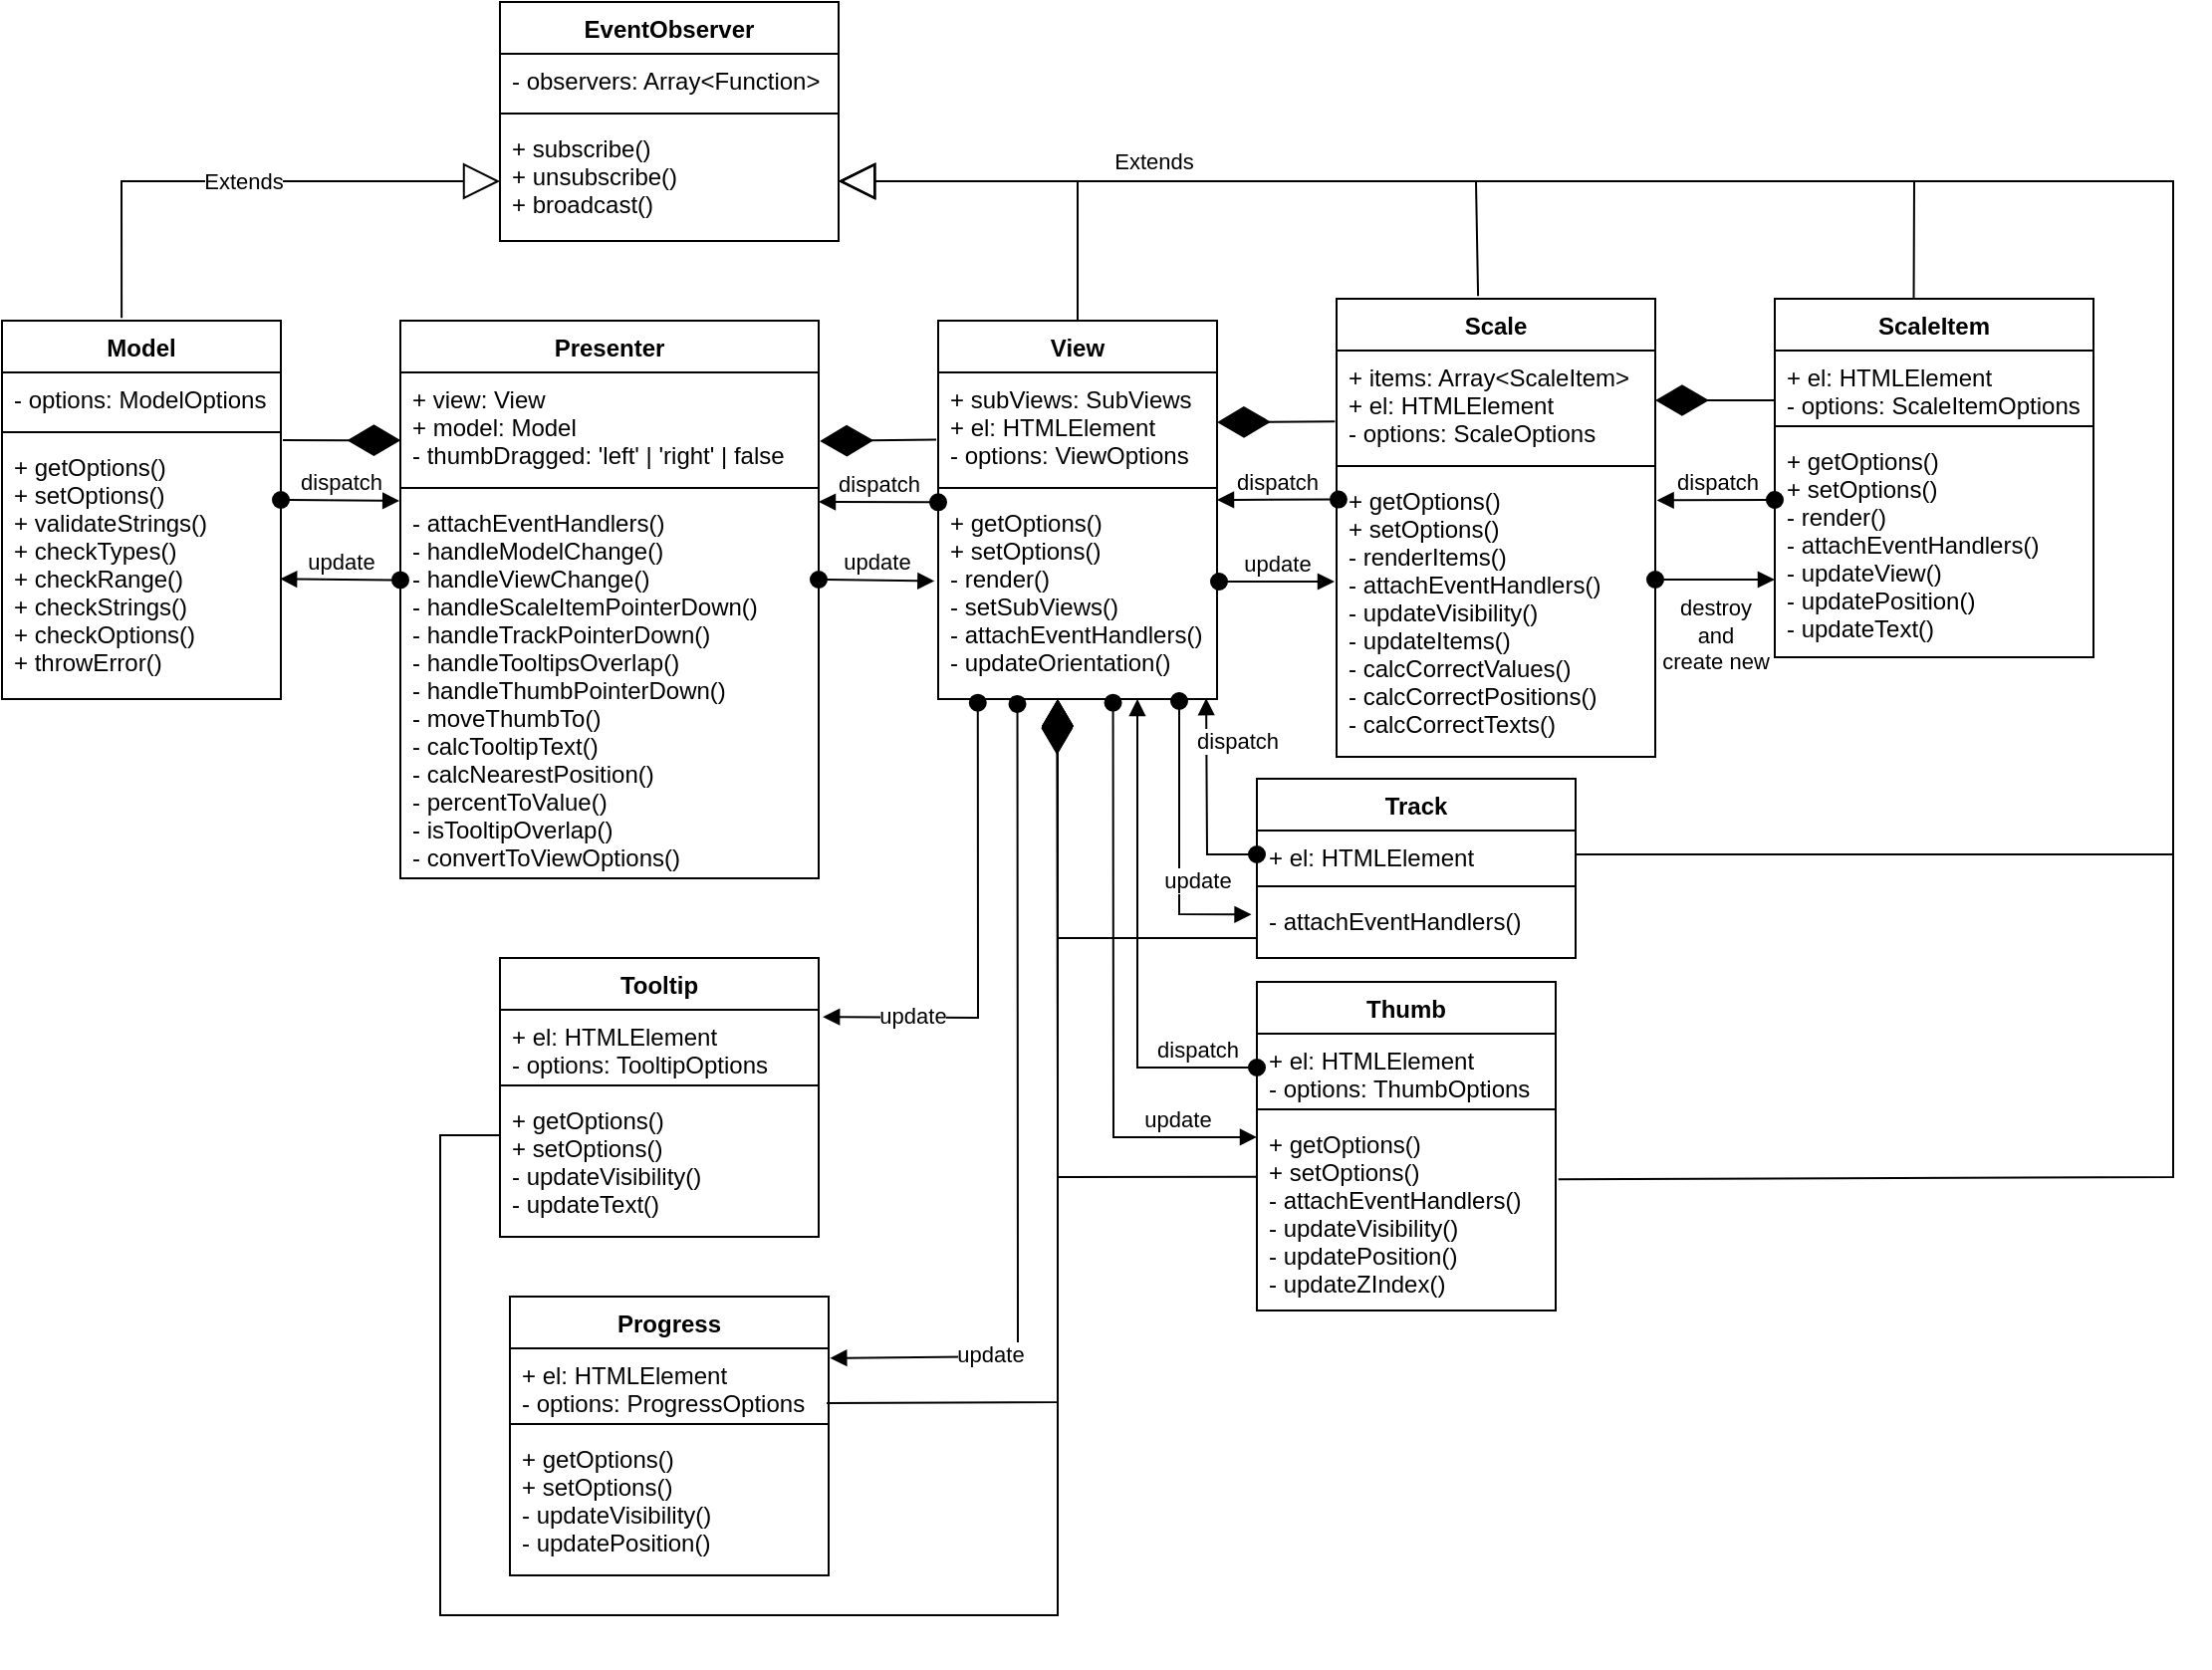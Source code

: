 <mxfile version="16.2.1" type="device"><diagram id="YJ1kt1i6bPdC83mcCr49" name="Page-1"><mxGraphModel dx="1221" dy="644" grid="1" gridSize="10" guides="1" tooltips="1" connect="1" arrows="1" fold="1" page="1" pageScale="1" pageWidth="827" pageHeight="1169" background="#FFFFFF" math="0" shadow="0"><root><mxCell id="0"/><mxCell id="1" parent="0"/><mxCell id="1nRKRzcBshGIphYvSyCB-1" value="EventObserver" style="swimlane;fontStyle=1;align=center;verticalAlign=top;childLayout=stackLayout;horizontal=1;startSize=26;horizontalStack=0;resizeParent=1;resizeParentMax=0;resizeLast=0;collapsible=1;marginBottom=0;" parent="1" vertex="1"><mxGeometry x="310" y="10" width="170" height="120" as="geometry"><mxRectangle x="280" y="40" width="100" height="26" as="alternateBounds"/></mxGeometry></mxCell><mxCell id="1nRKRzcBshGIphYvSyCB-2" value="- observers: Array&lt;Function&gt;" style="text;strokeColor=none;fillColor=none;align=left;verticalAlign=top;spacingLeft=4;spacingRight=4;overflow=hidden;rotatable=0;points=[[0,0.5],[1,0.5]];portConstraint=eastwest;" parent="1nRKRzcBshGIphYvSyCB-1" vertex="1"><mxGeometry y="26" width="170" height="26" as="geometry"/></mxCell><mxCell id="1nRKRzcBshGIphYvSyCB-3" value="" style="line;strokeWidth=1;fillColor=none;align=left;verticalAlign=middle;spacingTop=-1;spacingLeft=3;spacingRight=3;rotatable=0;labelPosition=right;points=[];portConstraint=eastwest;" parent="1nRKRzcBshGIphYvSyCB-1" vertex="1"><mxGeometry y="52" width="170" height="8" as="geometry"/></mxCell><mxCell id="1nRKRzcBshGIphYvSyCB-4" value="+ subscribe()&#10;+ unsubscribe()&#10;+ broadcast()" style="text;strokeColor=none;fillColor=none;align=left;verticalAlign=top;spacingLeft=4;spacingRight=4;overflow=hidden;rotatable=0;points=[[0,0.5],[1,0.5]];portConstraint=eastwest;" parent="1nRKRzcBshGIphYvSyCB-1" vertex="1"><mxGeometry y="60" width="170" height="60" as="geometry"/></mxCell><mxCell id="1nRKRzcBshGIphYvSyCB-5" value="Model" style="swimlane;fontStyle=1;align=center;verticalAlign=top;childLayout=stackLayout;horizontal=1;startSize=26;horizontalStack=0;resizeParent=1;resizeParentMax=0;resizeLast=0;collapsible=1;marginBottom=0;" parent="1" vertex="1"><mxGeometry x="60" y="170" width="140" height="190" as="geometry"/></mxCell><mxCell id="1nRKRzcBshGIphYvSyCB-6" value="- options: ModelOptions" style="text;strokeColor=none;fillColor=none;align=left;verticalAlign=top;spacingLeft=4;spacingRight=4;overflow=hidden;rotatable=0;points=[[0,0.5],[1,0.5]];portConstraint=eastwest;" parent="1nRKRzcBshGIphYvSyCB-5" vertex="1"><mxGeometry y="26" width="140" height="26" as="geometry"/></mxCell><mxCell id="1nRKRzcBshGIphYvSyCB-7" value="" style="line;strokeWidth=1;fillColor=none;align=left;verticalAlign=middle;spacingTop=-1;spacingLeft=3;spacingRight=3;rotatable=0;labelPosition=right;points=[];portConstraint=eastwest;" parent="1nRKRzcBshGIphYvSyCB-5" vertex="1"><mxGeometry y="52" width="140" height="8" as="geometry"/></mxCell><mxCell id="1nRKRzcBshGIphYvSyCB-8" value="+ getOptions()&#10;+ setOptions()&#10;+ validateStrings()&#10;+ checkTypes()&#10;+ checkRange()&#10;+ checkStrings()&#10;+ checkOptions()&#10;+ throwError()" style="text;strokeColor=none;fillColor=none;align=left;verticalAlign=top;spacingLeft=4;spacingRight=4;overflow=hidden;rotatable=0;points=[[0,0.5],[1,0.5]];portConstraint=eastwest;" parent="1nRKRzcBshGIphYvSyCB-5" vertex="1"><mxGeometry y="60" width="140" height="130" as="geometry"/></mxCell><mxCell id="1nRKRzcBshGIphYvSyCB-13" value="View" style="swimlane;fontStyle=1;align=center;verticalAlign=top;childLayout=stackLayout;horizontal=1;startSize=26;horizontalStack=0;resizeParent=1;resizeParentMax=0;resizeLast=0;collapsible=1;marginBottom=0;" parent="1" vertex="1"><mxGeometry x="530" y="170" width="140" height="190" as="geometry"><mxRectangle x="520" y="170" width="60" height="26" as="alternateBounds"/></mxGeometry></mxCell><mxCell id="1nRKRzcBshGIphYvSyCB-14" value="+ subViews: SubViews&#10;+ el: HTMLElement&#10;- options: ViewOptions" style="text;strokeColor=none;fillColor=none;align=left;verticalAlign=top;spacingLeft=4;spacingRight=4;overflow=hidden;rotatable=0;points=[[0,0.5],[1,0.5]];portConstraint=eastwest;" parent="1nRKRzcBshGIphYvSyCB-13" vertex="1"><mxGeometry y="26" width="140" height="54" as="geometry"/></mxCell><mxCell id="1nRKRzcBshGIphYvSyCB-15" value="" style="line;strokeWidth=1;fillColor=none;align=left;verticalAlign=middle;spacingTop=-1;spacingLeft=3;spacingRight=3;rotatable=0;labelPosition=right;points=[];portConstraint=eastwest;" parent="1nRKRzcBshGIphYvSyCB-13" vertex="1"><mxGeometry y="80" width="140" height="8" as="geometry"/></mxCell><mxCell id="1nRKRzcBshGIphYvSyCB-16" value="+ getOptions()&#10;+ setOptions()&#10;- render()&#10;- setSubViews()&#10;- attachEventHandlers()&#10;- updateOrientation()" style="text;strokeColor=none;fillColor=none;align=left;verticalAlign=top;spacingLeft=4;spacingRight=4;overflow=hidden;rotatable=0;points=[[0,0.5],[1,0.5]];portConstraint=eastwest;" parent="1nRKRzcBshGIphYvSyCB-13" vertex="1"><mxGeometry y="88" width="140" height="102" as="geometry"/></mxCell><mxCell id="1nRKRzcBshGIphYvSyCB-17" value="Presenter" style="swimlane;fontStyle=1;align=center;verticalAlign=top;childLayout=stackLayout;horizontal=1;startSize=26;horizontalStack=0;resizeParent=1;resizeParentMax=0;resizeLast=0;collapsible=1;marginBottom=0;" parent="1" vertex="1"><mxGeometry x="260" y="170" width="210" height="280" as="geometry"/></mxCell><mxCell id="1nRKRzcBshGIphYvSyCB-18" value="+ view: View&#10;+ model: Model&#10;- thumbDragged: 'left' | 'right' | false " style="text;strokeColor=none;fillColor=none;align=left;verticalAlign=top;spacingLeft=4;spacingRight=4;overflow=hidden;rotatable=0;points=[[0,0.5],[1,0.5]];portConstraint=eastwest;" parent="1nRKRzcBshGIphYvSyCB-17" vertex="1"><mxGeometry y="26" width="210" height="54" as="geometry"/></mxCell><mxCell id="1nRKRzcBshGIphYvSyCB-19" value="" style="line;strokeWidth=1;fillColor=none;align=left;verticalAlign=middle;spacingTop=-1;spacingLeft=3;spacingRight=3;rotatable=0;labelPosition=right;points=[];portConstraint=eastwest;" parent="1nRKRzcBshGIphYvSyCB-17" vertex="1"><mxGeometry y="80" width="210" height="8" as="geometry"/></mxCell><mxCell id="1nRKRzcBshGIphYvSyCB-20" value="- attachEventHandlers()&#10;- handleModelChange()&#10;- handleViewChange()&#10;- handleScaleItemPointerDown()&#10;- handleTrackPointerDown()&#10;- handleTooltipsOverlap()&#10;- handleThumbPointerDown()&#10;- moveThumbTo()&#10;- calcTooltipText()&#10;- calcNearestPosition()&#10;- percentToValue()&#10;- isTooltipOverlap()&#10;- convertToViewOptions()" style="text;strokeColor=none;fillColor=none;align=left;verticalAlign=top;spacingLeft=4;spacingRight=4;overflow=hidden;rotatable=0;points=[[0,0.5],[1,0.5]];portConstraint=eastwest;" parent="1nRKRzcBshGIphYvSyCB-17" vertex="1"><mxGeometry y="88" width="210" height="192" as="geometry"/></mxCell><mxCell id="1nRKRzcBshGIphYvSyCB-21" value="Progress" style="swimlane;fontStyle=1;align=center;verticalAlign=top;childLayout=stackLayout;horizontal=1;startSize=26;horizontalStack=0;resizeParent=1;resizeParentMax=0;resizeLast=0;collapsible=1;marginBottom=0;" parent="1" vertex="1"><mxGeometry x="315" y="660" width="160" height="140" as="geometry"/></mxCell><mxCell id="1nRKRzcBshGIphYvSyCB-22" value="+ el: HTMLElement&#10;- options: ProgressOptions" style="text;strokeColor=none;fillColor=none;align=left;verticalAlign=top;spacingLeft=4;spacingRight=4;overflow=hidden;rotatable=0;points=[[0,0.5],[1,0.5]];portConstraint=eastwest;" parent="1nRKRzcBshGIphYvSyCB-21" vertex="1"><mxGeometry y="26" width="160" height="34" as="geometry"/></mxCell><mxCell id="1nRKRzcBshGIphYvSyCB-23" value="" style="line;strokeWidth=1;fillColor=none;align=left;verticalAlign=middle;spacingTop=-1;spacingLeft=3;spacingRight=3;rotatable=0;labelPosition=right;points=[];portConstraint=eastwest;" parent="1nRKRzcBshGIphYvSyCB-21" vertex="1"><mxGeometry y="60" width="160" height="8" as="geometry"/></mxCell><mxCell id="1nRKRzcBshGIphYvSyCB-24" value="+ getOptions()&#10;+ setOptions()&#10;- updateVisibility()&#10;- updatePosition()" style="text;strokeColor=none;fillColor=none;align=left;verticalAlign=top;spacingLeft=4;spacingRight=4;overflow=hidden;rotatable=0;points=[[0,0.5],[1,0.5]];portConstraint=eastwest;" parent="1nRKRzcBshGIphYvSyCB-21" vertex="1"><mxGeometry y="68" width="160" height="72" as="geometry"/></mxCell><mxCell id="1nRKRzcBshGIphYvSyCB-25" value="Scale" style="swimlane;fontStyle=1;align=center;verticalAlign=top;childLayout=stackLayout;horizontal=1;startSize=26;horizontalStack=0;resizeParent=1;resizeParentMax=0;resizeLast=0;collapsible=1;marginBottom=0;" parent="1" vertex="1"><mxGeometry x="730" y="159" width="160" height="230" as="geometry"/></mxCell><mxCell id="1nRKRzcBshGIphYvSyCB-26" value="+ items: Array&lt;ScaleItem&gt;&#10;+ el: HTMLElement&#10;- options: ScaleOptions" style="text;strokeColor=none;fillColor=none;align=left;verticalAlign=top;spacingLeft=4;spacingRight=4;overflow=hidden;rotatable=0;points=[[0,0.5],[1,0.5]];portConstraint=eastwest;" parent="1nRKRzcBshGIphYvSyCB-25" vertex="1"><mxGeometry y="26" width="160" height="54" as="geometry"/></mxCell><mxCell id="1nRKRzcBshGIphYvSyCB-27" value="" style="line;strokeWidth=1;fillColor=none;align=left;verticalAlign=middle;spacingTop=-1;spacingLeft=3;spacingRight=3;rotatable=0;labelPosition=right;points=[];portConstraint=eastwest;" parent="1nRKRzcBshGIphYvSyCB-25" vertex="1"><mxGeometry y="80" width="160" height="8" as="geometry"/></mxCell><mxCell id="1nRKRzcBshGIphYvSyCB-28" value="+ getOptions()&#10;+ setOptions()&#10;- renderItems()&#10;- attachEventHandlers()&#10;- updateVisibility()&#10;- updateItems()&#10;- calcCorrectValues()&#10;- calcCorrectPositions()&#10;- calcCorrectTexts()" style="text;strokeColor=none;fillColor=none;align=left;verticalAlign=top;spacingLeft=4;spacingRight=4;overflow=hidden;rotatable=0;points=[[0,0.5],[1,0.5]];portConstraint=eastwest;" parent="1nRKRzcBshGIphYvSyCB-25" vertex="1"><mxGeometry y="88" width="160" height="142" as="geometry"/></mxCell><mxCell id="1nRKRzcBshGIphYvSyCB-30" value="ScaleItem" style="swimlane;fontStyle=1;align=center;verticalAlign=top;childLayout=stackLayout;horizontal=1;startSize=26;horizontalStack=0;resizeParent=1;resizeParentMax=0;resizeLast=0;collapsible=1;marginBottom=0;" parent="1" vertex="1"><mxGeometry x="950" y="159" width="160" height="180" as="geometry"/></mxCell><mxCell id="1nRKRzcBshGIphYvSyCB-31" value="+ el: HTMLElement&#10;- options: ScaleItemOptions" style="text;strokeColor=none;fillColor=none;align=left;verticalAlign=top;spacingLeft=4;spacingRight=4;overflow=hidden;rotatable=0;points=[[0,0.5],[1,0.5]];portConstraint=eastwest;" parent="1nRKRzcBshGIphYvSyCB-30" vertex="1"><mxGeometry y="26" width="160" height="34" as="geometry"/></mxCell><mxCell id="1nRKRzcBshGIphYvSyCB-32" value="" style="line;strokeWidth=1;fillColor=none;align=left;verticalAlign=middle;spacingTop=-1;spacingLeft=3;spacingRight=3;rotatable=0;labelPosition=right;points=[];portConstraint=eastwest;" parent="1nRKRzcBshGIphYvSyCB-30" vertex="1"><mxGeometry y="60" width="160" height="8" as="geometry"/></mxCell><mxCell id="1nRKRzcBshGIphYvSyCB-33" value="+ getOptions()&#10;+ setOptions()&#10;- render()&#10;- attachEventHandlers()&#10;- updateView()&#10;- updatePosition()&#10;- updateText()" style="text;strokeColor=none;fillColor=none;align=left;verticalAlign=top;spacingLeft=4;spacingRight=4;overflow=hidden;rotatable=0;points=[[0,0.5],[1,0.5]];portConstraint=eastwest;" parent="1nRKRzcBshGIphYvSyCB-30" vertex="1"><mxGeometry y="68" width="160" height="112" as="geometry"/></mxCell><mxCell id="1nRKRzcBshGIphYvSyCB-34" value="Thumb" style="swimlane;fontStyle=1;align=center;verticalAlign=top;childLayout=stackLayout;horizontal=1;startSize=26;horizontalStack=0;resizeParent=1;resizeParentMax=0;resizeLast=0;collapsible=1;marginBottom=0;" parent="1" vertex="1"><mxGeometry x="690" y="502" width="150" height="165" as="geometry"/></mxCell><mxCell id="1nRKRzcBshGIphYvSyCB-35" value="+ el: HTMLElement&#10;- options: ThumbOptions" style="text;strokeColor=none;fillColor=none;align=left;verticalAlign=top;spacingLeft=4;spacingRight=4;overflow=hidden;rotatable=0;points=[[0,0.5],[1,0.5]];portConstraint=eastwest;" parent="1nRKRzcBshGIphYvSyCB-34" vertex="1"><mxGeometry y="26" width="150" height="34" as="geometry"/></mxCell><mxCell id="1nRKRzcBshGIphYvSyCB-36" value="" style="line;strokeWidth=1;fillColor=none;align=left;verticalAlign=middle;spacingTop=-1;spacingLeft=3;spacingRight=3;rotatable=0;labelPosition=right;points=[];portConstraint=eastwest;" parent="1nRKRzcBshGIphYvSyCB-34" vertex="1"><mxGeometry y="60" width="150" height="8" as="geometry"/></mxCell><mxCell id="1nRKRzcBshGIphYvSyCB-37" value="+ getOptions()&#10;+ setOptions()&#10;- attachEventHandlers()&#10;- updateVisibility()&#10;- updatePosition()&#10;- updateZIndex()" style="text;strokeColor=none;fillColor=none;align=left;verticalAlign=top;spacingLeft=4;spacingRight=4;overflow=hidden;rotatable=0;points=[[0,0.5],[1,0.5]];portConstraint=eastwest;" parent="1nRKRzcBshGIphYvSyCB-34" vertex="1"><mxGeometry y="68" width="150" height="97" as="geometry"/></mxCell><mxCell id="1nRKRzcBshGIphYvSyCB-38" value="Tooltip" style="swimlane;fontStyle=1;align=center;verticalAlign=top;childLayout=stackLayout;horizontal=1;startSize=26;horizontalStack=0;resizeParent=1;resizeParentMax=0;resizeLast=0;collapsible=1;marginBottom=0;" parent="1" vertex="1"><mxGeometry x="310" y="490" width="160" height="140" as="geometry"><mxRectangle x="310" y="490" width="70" height="26" as="alternateBounds"/></mxGeometry></mxCell><mxCell id="1nRKRzcBshGIphYvSyCB-39" value="+ el: HTMLElement&#10;- options: TooltipOptions" style="text;strokeColor=none;fillColor=none;align=left;verticalAlign=top;spacingLeft=4;spacingRight=4;overflow=hidden;rotatable=0;points=[[0,0.5],[1,0.5]];portConstraint=eastwest;" parent="1nRKRzcBshGIphYvSyCB-38" vertex="1"><mxGeometry y="26" width="160" height="34" as="geometry"/></mxCell><mxCell id="1nRKRzcBshGIphYvSyCB-40" value="" style="line;strokeWidth=1;fillColor=none;align=left;verticalAlign=middle;spacingTop=-1;spacingLeft=3;spacingRight=3;rotatable=0;labelPosition=right;points=[];portConstraint=eastwest;" parent="1nRKRzcBshGIphYvSyCB-38" vertex="1"><mxGeometry y="60" width="160" height="8" as="geometry"/></mxCell><mxCell id="1nRKRzcBshGIphYvSyCB-41" value="+ getOptions()&#10;+ setOptions()&#10;- updateVisibility()&#10;- updateText()" style="text;strokeColor=none;fillColor=none;align=left;verticalAlign=top;spacingLeft=4;spacingRight=4;overflow=hidden;rotatable=0;points=[[0,0.5],[1,0.5]];portConstraint=eastwest;" parent="1nRKRzcBshGIphYvSyCB-38" vertex="1"><mxGeometry y="68" width="160" height="72" as="geometry"/></mxCell><mxCell id="1nRKRzcBshGIphYvSyCB-42" value="Track" style="swimlane;fontStyle=1;align=center;verticalAlign=top;childLayout=stackLayout;horizontal=1;startSize=26;horizontalStack=0;resizeParent=1;resizeParentMax=0;resizeLast=0;collapsible=1;marginBottom=0;" parent="1" vertex="1"><mxGeometry x="690" y="400" width="160" height="90" as="geometry"/></mxCell><mxCell id="1nRKRzcBshGIphYvSyCB-43" value="+ el: HTMLElement" style="text;strokeColor=none;fillColor=none;align=left;verticalAlign=top;spacingLeft=4;spacingRight=4;overflow=hidden;rotatable=0;points=[[0,0.5],[1,0.5]];portConstraint=eastwest;" parent="1nRKRzcBshGIphYvSyCB-42" vertex="1"><mxGeometry y="26" width="160" height="24" as="geometry"/></mxCell><mxCell id="1nRKRzcBshGIphYvSyCB-44" value="" style="line;strokeWidth=1;fillColor=none;align=left;verticalAlign=middle;spacingTop=-1;spacingLeft=3;spacingRight=3;rotatable=0;labelPosition=right;points=[];portConstraint=eastwest;" parent="1nRKRzcBshGIphYvSyCB-42" vertex="1"><mxGeometry y="50" width="160" height="8" as="geometry"/></mxCell><mxCell id="1nRKRzcBshGIphYvSyCB-45" value="- attachEventHandlers()" style="text;strokeColor=none;fillColor=none;align=left;verticalAlign=top;spacingLeft=4;spacingRight=4;overflow=hidden;rotatable=0;points=[[0,0.5],[1,0.5]];portConstraint=eastwest;" parent="1nRKRzcBshGIphYvSyCB-42" vertex="1"><mxGeometry y="58" width="160" height="32" as="geometry"/></mxCell><mxCell id="1nRKRzcBshGIphYvSyCB-65" value="Extends" style="endArrow=block;endSize=16;endFill=0;html=1;rounded=0;exitX=0.429;exitY=-0.007;exitDx=0;exitDy=0;exitPerimeter=0;entryX=0;entryY=0.5;entryDx=0;entryDy=0;" parent="1" source="1nRKRzcBshGIphYvSyCB-5" target="1nRKRzcBshGIphYvSyCB-4" edge="1"><mxGeometry width="160" relative="1" as="geometry"><mxPoint x="650" y="440" as="sourcePoint"/><mxPoint x="300" y="120" as="targetPoint"/><Array as="points"><mxPoint x="120" y="100"/></Array></mxGeometry></mxCell><mxCell id="1nRKRzcBshGIphYvSyCB-66" value="" style="endArrow=block;endSize=16;endFill=0;html=1;rounded=0;entryX=1;entryY=0.5;entryDx=0;entryDy=0;" parent="1" source="1nRKRzcBshGIphYvSyCB-13" target="1nRKRzcBshGIphYvSyCB-4" edge="1"><mxGeometry x="0.375" y="30" width="160" relative="1" as="geometry"><mxPoint x="600" y="300" as="sourcePoint"/><mxPoint x="480" y="120" as="targetPoint"/><Array as="points"><mxPoint x="600" y="100"/></Array><mxPoint as="offset"/></mxGeometry></mxCell><mxCell id="1nRKRzcBshGIphYvSyCB-67" value="" style="endArrow=block;endSize=16;endFill=0;html=1;rounded=0;exitX=0.444;exitY=-0.006;exitDx=0;exitDy=0;exitPerimeter=0;" parent="1" source="1nRKRzcBshGIphYvSyCB-25" target="1nRKRzcBshGIphYvSyCB-4" edge="1"><mxGeometry y="30" width="160" relative="1" as="geometry"><mxPoint x="530" y="250" as="sourcePoint"/><mxPoint x="690" y="250" as="targetPoint"/><Array as="points"><mxPoint x="800" y="100"/></Array><mxPoint as="offset"/></mxGeometry></mxCell><mxCell id="1nRKRzcBshGIphYvSyCB-68" value="" style="endArrow=block;endSize=16;endFill=0;html=1;rounded=0;exitX=1;exitY=0.5;exitDx=0;exitDy=0;" parent="1" source="1nRKRzcBshGIphYvSyCB-43" target="1nRKRzcBshGIphYvSyCB-4" edge="1"><mxGeometry x="0.127" y="30" width="160" relative="1" as="geometry"><mxPoint x="690" y="440" as="sourcePoint"/><mxPoint x="690" y="250" as="targetPoint"/><Array as="points"><mxPoint x="1150" y="438"/><mxPoint x="1150" y="100"/></Array><mxPoint as="offset"/></mxGeometry></mxCell><mxCell id="1nRKRzcBshGIphYvSyCB-69" value="Extends" style="endArrow=block;endSize=16;endFill=0;html=1;rounded=0;exitX=0.436;exitY=0.002;exitDx=0;exitDy=0;exitPerimeter=0;" parent="1" source="1nRKRzcBshGIphYvSyCB-30" target="1nRKRzcBshGIphYvSyCB-4" edge="1"><mxGeometry x="0.472" y="-10" width="160" relative="1" as="geometry"><mxPoint x="530" y="250" as="sourcePoint"/><mxPoint x="690" y="250" as="targetPoint"/><Array as="points"><mxPoint x="1020" y="100"/></Array><mxPoint as="offset"/></mxGeometry></mxCell><mxCell id="1nRKRzcBshGIphYvSyCB-70" value="" style="endArrow=block;endSize=16;endFill=0;html=1;rounded=0;exitX=1.009;exitY=0.321;exitDx=0;exitDy=0;exitPerimeter=0;entryX=1;entryY=0.5;entryDx=0;entryDy=0;" parent="1" source="1nRKRzcBshGIphYvSyCB-37" target="1nRKRzcBshGIphYvSyCB-4" edge="1"><mxGeometry x="-0.216" y="145" width="160" relative="1" as="geometry"><mxPoint x="530" y="250" as="sourcePoint"/><mxPoint x="690" y="250" as="targetPoint"/><Array as="points"><mxPoint x="1150" y="600"/><mxPoint x="1150" y="100"/></Array><mxPoint as="offset"/></mxGeometry></mxCell><mxCell id="1nRKRzcBshGIphYvSyCB-79" value="" style="endArrow=diamondThin;endFill=1;endSize=24;html=1;rounded=0;entryX=0.001;entryY=0.632;entryDx=0;entryDy=0;entryPerimeter=0;" parent="1" target="1nRKRzcBshGIphYvSyCB-18" edge="1"><mxGeometry width="160" relative="1" as="geometry"><mxPoint x="201" y="230" as="sourcePoint"/><mxPoint x="260" y="223" as="targetPoint"/></mxGeometry></mxCell><mxCell id="1nRKRzcBshGIphYvSyCB-80" value="" style="endArrow=diamondThin;endFill=1;endSize=24;html=1;rounded=0;exitX=-0.007;exitY=0.626;exitDx=0;exitDy=0;entryX=1.003;entryY=0.638;entryDx=0;entryDy=0;entryPerimeter=0;exitPerimeter=0;" parent="1" source="1nRKRzcBshGIphYvSyCB-14" target="1nRKRzcBshGIphYvSyCB-18" edge="1"><mxGeometry width="160" relative="1" as="geometry"><mxPoint x="430" y="220" as="sourcePoint"/><mxPoint x="590" y="220" as="targetPoint"/></mxGeometry></mxCell><mxCell id="1nRKRzcBshGIphYvSyCB-81" value="" style="endArrow=diamondThin;endFill=1;endSize=24;html=1;rounded=0;" parent="1" edge="1"><mxGeometry width="160" relative="1" as="geometry"><mxPoint x="310" y="579" as="sourcePoint"/><mxPoint x="590" y="360" as="targetPoint"/><Array as="points"><mxPoint x="280" y="579"/><mxPoint x="280" y="820"/><mxPoint x="590" y="820"/></Array></mxGeometry></mxCell><mxCell id="1nRKRzcBshGIphYvSyCB-82" value="" style="endArrow=diamondThin;endFill=1;endSize=24;html=1;rounded=0;" parent="1" edge="1"><mxGeometry width="160" relative="1" as="geometry"><mxPoint x="690" y="480" as="sourcePoint"/><mxPoint x="590" y="360" as="targetPoint"/><Array as="points"><mxPoint x="590" y="480"/></Array></mxGeometry></mxCell><mxCell id="1nRKRzcBshGIphYvSyCB-83" value="" style="endArrow=diamondThin;endFill=1;endSize=24;html=1;rounded=0;exitX=-0.005;exitY=0.659;exitDx=0;exitDy=0;exitPerimeter=0;" parent="1" source="1nRKRzcBshGIphYvSyCB-26" edge="1"><mxGeometry width="160" relative="1" as="geometry"><mxPoint x="770" y="380" as="sourcePoint"/><mxPoint x="670" y="221" as="targetPoint"/><Array as="points"/></mxGeometry></mxCell><mxCell id="1nRKRzcBshGIphYvSyCB-85" value="" style="endArrow=diamondThin;endFill=1;endSize=24;html=1;rounded=0;exitX=-0.003;exitY=0.308;exitDx=0;exitDy=0;exitPerimeter=0;entryX=0.426;entryY=1.011;entryDx=0;entryDy=0;entryPerimeter=0;" parent="1" source="1nRKRzcBshGIphYvSyCB-37" target="1nRKRzcBshGIphYvSyCB-16" edge="1"><mxGeometry width="160" relative="1" as="geometry"><mxPoint x="680" y="622" as="sourcePoint"/><mxPoint x="589" y="360" as="targetPoint"/><Array as="points"><mxPoint x="590" y="600"/><mxPoint x="590" y="561"/></Array></mxGeometry></mxCell><mxCell id="1nRKRzcBshGIphYvSyCB-86" value="" style="endArrow=diamondThin;endFill=1;endSize=24;html=1;rounded=0;exitX=0.994;exitY=0.808;exitDx=0;exitDy=0;exitPerimeter=0;" parent="1" source="1nRKRzcBshGIphYvSyCB-22" edge="1"><mxGeometry width="160" relative="1" as="geometry"><mxPoint x="580" y="380" as="sourcePoint"/><mxPoint x="590" y="360" as="targetPoint"/><Array as="points"><mxPoint x="590" y="713"/></Array></mxGeometry></mxCell><mxCell id="xsZjjAFzfBk1IithLUOX-1" value="" style="endArrow=diamondThin;endFill=1;endSize=24;html=1;rounded=0;" parent="1" edge="1"><mxGeometry width="160" relative="1" as="geometry"><mxPoint x="950" y="210" as="sourcePoint"/><mxPoint x="890" y="210" as="targetPoint"/></mxGeometry></mxCell><mxCell id="sx8za0LPJOR_Oh8C1SED-1" value="dispatch" style="html=1;verticalAlign=bottom;startArrow=oval;startFill=1;endArrow=block;startSize=8;rounded=0;entryX=-0.002;entryY=0.013;entryDx=0;entryDy=0;entryPerimeter=0;" parent="1" target="1nRKRzcBshGIphYvSyCB-20" edge="1"><mxGeometry width="60" relative="1" as="geometry"><mxPoint x="200" y="260" as="sourcePoint"/><mxPoint x="310" y="280" as="targetPoint"/></mxGeometry></mxCell><mxCell id="sx8za0LPJOR_Oh8C1SED-2" value="update" style="html=1;verticalAlign=bottom;startArrow=oval;startFill=1;endArrow=block;startSize=8;rounded=0;entryX=0.997;entryY=0.536;entryDx=0;entryDy=0;exitX=0;exitY=0.22;exitDx=0;exitDy=0;exitPerimeter=0;entryPerimeter=0;" parent="1" edge="1" target="1nRKRzcBshGIphYvSyCB-8" source="1nRKRzcBshGIphYvSyCB-20"><mxGeometry width="60" relative="1" as="geometry"><mxPoint x="260" y="295" as="sourcePoint"/><mxPoint x="200" y="280" as="targetPoint"/></mxGeometry></mxCell><mxCell id="sx8za0LPJOR_Oh8C1SED-3" value="dispatch" style="html=1;verticalAlign=bottom;startArrow=oval;startFill=1;endArrow=block;startSize=8;rounded=0;exitX=0;exitY=0.031;exitDx=0;exitDy=0;exitPerimeter=0;" parent="1" source="1nRKRzcBshGIphYvSyCB-16" edge="1"><mxGeometry width="60" relative="1" as="geometry"><mxPoint x="490" y="290" as="sourcePoint"/><mxPoint x="470" y="261" as="targetPoint"/></mxGeometry></mxCell><mxCell id="sx8za0LPJOR_Oh8C1SED-4" value="update" style="html=1;verticalAlign=bottom;startArrow=oval;startFill=1;endArrow=block;startSize=8;rounded=0;entryX=-0.013;entryY=0.419;entryDx=0;entryDy=0;entryPerimeter=0;" parent="1" target="1nRKRzcBshGIphYvSyCB-16" edge="1"><mxGeometry width="60" relative="1" as="geometry"><mxPoint x="470" y="300" as="sourcePoint"/><mxPoint x="520" y="279" as="targetPoint"/></mxGeometry></mxCell><mxCell id="sx8za0LPJOR_Oh8C1SED-6" value="dispatch" style="html=1;verticalAlign=bottom;startArrow=oval;startFill=1;endArrow=block;startSize=8;rounded=0;exitX=0.006;exitY=0.09;exitDx=0;exitDy=0;exitPerimeter=0;" parent="1" source="1nRKRzcBshGIphYvSyCB-28" edge="1"><mxGeometry width="60" relative="1" as="geometry"><mxPoint x="540" y="271.162" as="sourcePoint"/><mxPoint x="670" y="260" as="targetPoint"/></mxGeometry></mxCell><mxCell id="sx8za0LPJOR_Oh8C1SED-7" value="update" style="html=1;verticalAlign=bottom;startArrow=oval;startFill=1;endArrow=block;startSize=8;rounded=0;" parent="1" edge="1"><mxGeometry width="60" relative="1" as="geometry"><mxPoint x="671" y="301" as="sourcePoint"/><mxPoint x="729" y="301" as="targetPoint"/></mxGeometry></mxCell><mxCell id="sx8za0LPJOR_Oh8C1SED-8" value="dispatch" style="html=1;verticalAlign=bottom;startArrow=oval;startFill=1;endArrow=block;startSize=8;rounded=0;entryX=1.005;entryY=0.093;entryDx=0;entryDy=0;entryPerimeter=0;" parent="1" target="1nRKRzcBshGIphYvSyCB-28" edge="1"><mxGeometry width="60" relative="1" as="geometry"><mxPoint x="950" y="260" as="sourcePoint"/><mxPoint x="910" y="260" as="targetPoint"/></mxGeometry></mxCell><mxCell id="sx8za0LPJOR_Oh8C1SED-9" value="destroy&lt;br&gt;and&lt;br&gt;create new" style="html=1;verticalAlign=bottom;startArrow=oval;startFill=1;endArrow=block;startSize=8;rounded=0;" parent="1" edge="1"><mxGeometry y="-50" width="60" relative="1" as="geometry"><mxPoint x="890" y="300" as="sourcePoint"/><mxPoint x="950" y="300" as="targetPoint"/><mxPoint as="offset"/></mxGeometry></mxCell><mxCell id="sx8za0LPJOR_Oh8C1SED-10" value="dispatch" style="html=1;verticalAlign=bottom;startArrow=oval;startFill=1;endArrow=block;startSize=8;rounded=0;exitX=0;exitY=0.5;exitDx=0;exitDy=0;entryX=0.961;entryY=0.996;entryDx=0;entryDy=0;entryPerimeter=0;" parent="1" source="1nRKRzcBshGIphYvSyCB-43" target="1nRKRzcBshGIphYvSyCB-16" edge="1"><mxGeometry x="0.41" y="-15" width="60" relative="1" as="geometry"><mxPoint x="740.96" y="269.78" as="sourcePoint"/><mxPoint x="680" y="270" as="targetPoint"/><Array as="points"><mxPoint x="665" y="438"/></Array><mxPoint as="offset"/></mxGeometry></mxCell><mxCell id="sx8za0LPJOR_Oh8C1SED-11" value="update" style="html=1;verticalAlign=bottom;startArrow=oval;startFill=1;endArrow=block;startSize=8;rounded=0;entryX=-0.017;entryY=0.318;entryDx=0;entryDy=0;entryPerimeter=0;" parent="1" target="1nRKRzcBshGIphYvSyCB-45" edge="1"><mxGeometry x="0.619" y="8" width="60" relative="1" as="geometry"><mxPoint x="651" y="361" as="sourcePoint"/><mxPoint x="659" y="465" as="targetPoint"/><Array as="points"><mxPoint x="651" y="468"/></Array><mxPoint as="offset"/></mxGeometry></mxCell><mxCell id="sx8za0LPJOR_Oh8C1SED-12" value="dispatch" style="html=1;verticalAlign=bottom;startArrow=oval;startFill=1;endArrow=block;startSize=8;rounded=0;exitX=0;exitY=0.5;exitDx=0;exitDy=0;" parent="1" source="1nRKRzcBshGIphYvSyCB-35" edge="1"><mxGeometry x="-0.755" width="60" relative="1" as="geometry"><mxPoint x="700" y="448" as="sourcePoint"/><mxPoint x="630" y="360" as="targetPoint"/><Array as="points"><mxPoint x="630" y="545"/></Array><mxPoint as="offset"/></mxGeometry></mxCell><mxCell id="sx8za0LPJOR_Oh8C1SED-13" value="update" style="html=1;verticalAlign=bottom;startArrow=oval;startFill=1;endArrow=block;startSize=8;rounded=0;entryX=0;entryY=0.103;entryDx=0;entryDy=0;entryPerimeter=0;exitX=0.627;exitY=1.018;exitDx=0;exitDy=0;exitPerimeter=0;" parent="1" source="1nRKRzcBshGIphYvSyCB-16" target="1nRKRzcBshGIphYvSyCB-37" edge="1"><mxGeometry x="0.724" width="60" relative="1" as="geometry"><mxPoint x="661" y="371" as="sourcePoint"/><mxPoint x="697.28" y="478.176" as="targetPoint"/><Array as="points"><mxPoint x="618" y="580"/></Array><mxPoint as="offset"/></mxGeometry></mxCell><mxCell id="sx8za0LPJOR_Oh8C1SED-15" value="update" style="html=1;verticalAlign=bottom;startArrow=oval;startFill=1;endArrow=block;startSize=8;rounded=0;entryX=1.013;entryY=0.105;entryDx=0;entryDy=0;entryPerimeter=0;exitX=0.142;exitY=1.018;exitDx=0;exitDy=0;exitPerimeter=0;" parent="1" source="1nRKRzcBshGIphYvSyCB-16" target="1nRKRzcBshGIphYvSyCB-39" edge="1"><mxGeometry x="0.619" y="8" width="60" relative="1" as="geometry"><mxPoint x="661" y="371" as="sourcePoint"/><mxPoint x="697.28" y="478.176" as="targetPoint"/><Array as="points"><mxPoint x="550" y="520"/></Array><mxPoint as="offset"/></mxGeometry></mxCell><mxCell id="sx8za0LPJOR_Oh8C1SED-16" value="update" style="html=1;verticalAlign=bottom;startArrow=oval;startFill=1;endArrow=block;startSize=8;rounded=0;entryX=1.004;entryY=0.145;entryDx=0;entryDy=0;entryPerimeter=0;exitX=0.284;exitY=1.024;exitDx=0;exitDy=0;exitPerimeter=0;" parent="1" source="1nRKRzcBshGIphYvSyCB-16" target="1nRKRzcBshGIphYvSyCB-22" edge="1"><mxGeometry x="0.619" y="8" width="60" relative="1" as="geometry"><mxPoint x="559.88" y="371.836" as="sourcePoint"/><mxPoint x="482.08" y="529.57" as="targetPoint"/><Array as="points"><mxPoint x="570" y="690"/></Array><mxPoint as="offset"/></mxGeometry></mxCell></root></mxGraphModel></diagram></mxfile>